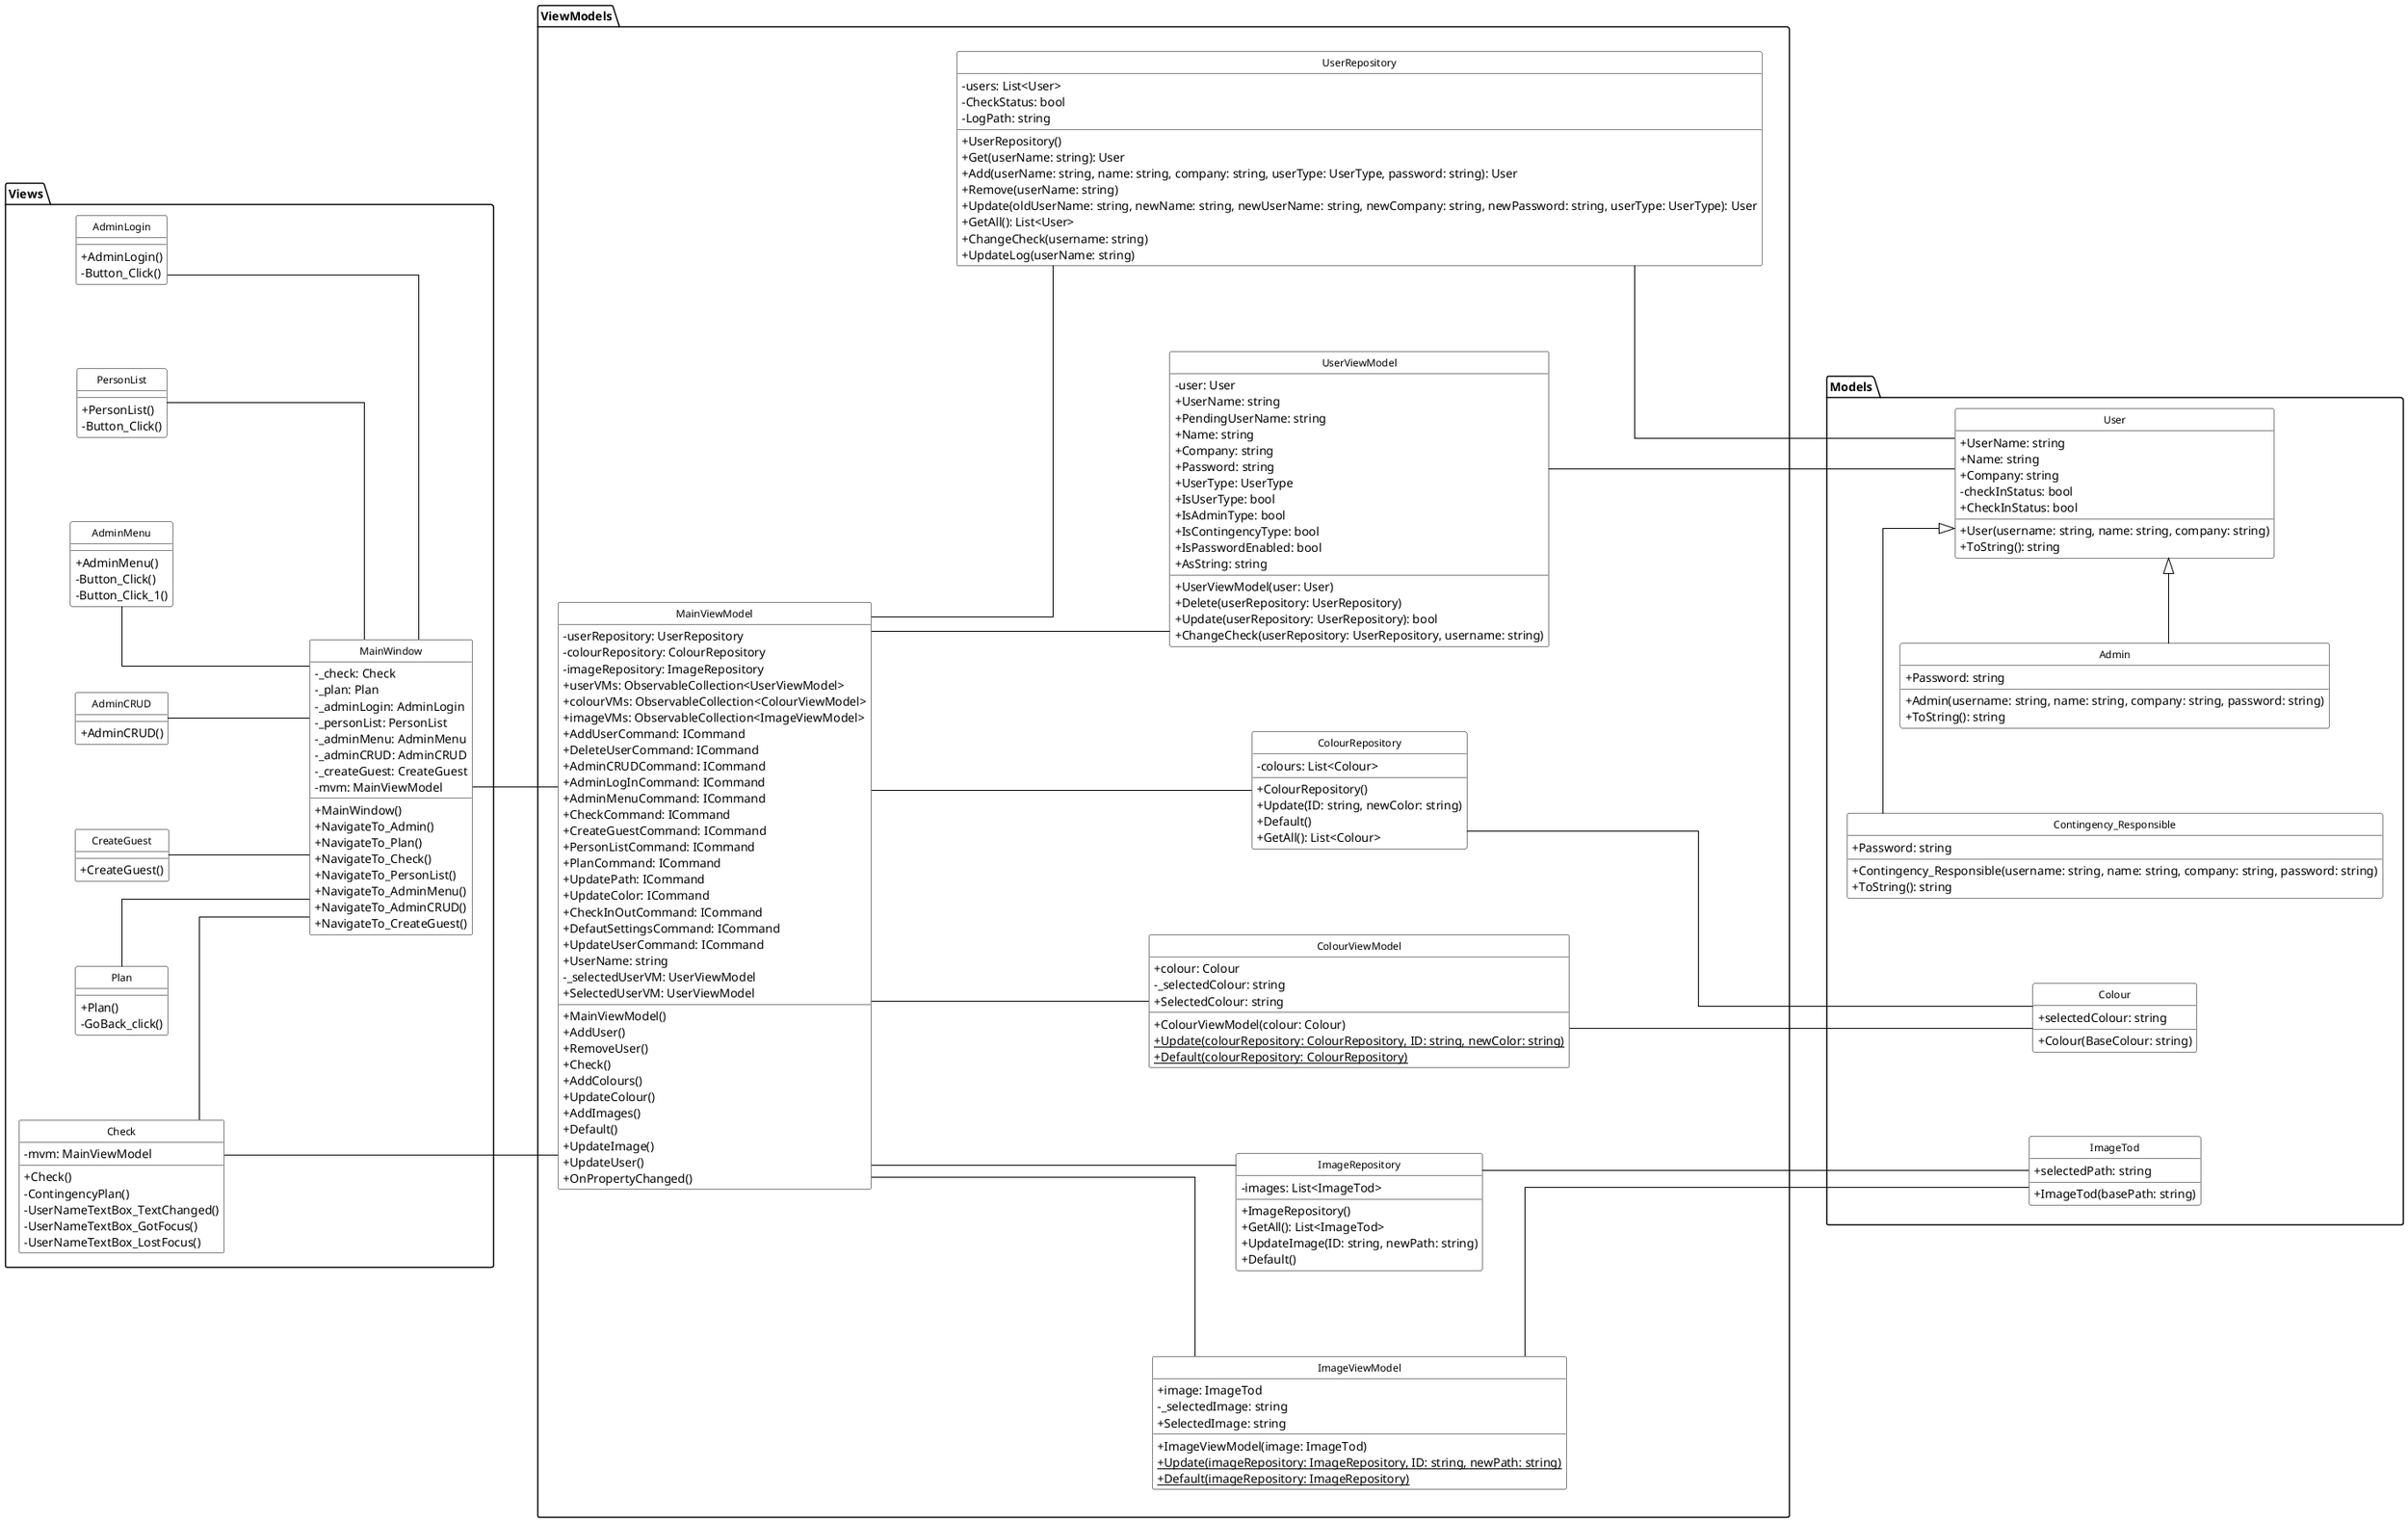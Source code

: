 @startuml
left to right direction
skinparam classAttributeIconSize 0
skinparam linetype ortho
skinparam groupInheritance 3
skinparam nodesep 100
skinparam ranksep 100

skinparam class {
    BackgroundColor White
    BorderColor Black
    ArrowColor Black
    FontName Arial
    FontSize 12
}
skinparam package {
    BackgroundColor White
    BorderColor Black
    FontName Arial
    FontSize 14
}

package "Views" {
    together {
    class Check {
        -mvm: MainViewModel
        +Check()
        -ContingencyPlan()
        -UserNameTextBox_TextChanged()
        -UserNameTextBox_GotFocus()
        -UserNameTextBox_LostFocus()
    }
    class Plan {
        +Plan()
        -GoBack_click()
    }
    class CreateGuest {
        +CreateGuest()
    }
    class AdminCRUD {
        +AdminCRUD()
    }
    class AdminMenu {
        +AdminMenu()
        -Button_Click()
        -Button_Click_1()
    }
    class PersonList {
        +PersonList()
        -Button_Click()
    }
    class AdminLogin {
        +AdminLogin()
        -Button_Click()
    }
    class MainWindow {
        -_check: Check
        -_plan: Plan
        -_adminLogin: AdminLogin
        -_personList: PersonList
        -_adminMenu: AdminMenu
        -_adminCRUD: AdminCRUD
        -_createGuest: CreateGuest
        -mvm: MainViewModel
        +MainWindow()
        +NavigateTo_Admin()
        +NavigateTo_Plan()
        +NavigateTo_Check()
        +NavigateTo_PersonList()
        +NavigateTo_AdminMenu()
        +NavigateTo_AdminCRUD()
        +NavigateTo_CreateGuest()
    }
    
    MainWindow -up- Check
    MainWindow -up- Plan
    MainWindow -up- CreateGuest
    MainWindow -up- AdminCRUD
    MainWindow -up- AdminMenu
    MainWindow -up- PersonList
    MainWindow -up- AdminLogin
    }
}

package "ViewModels" {
    together {
    class MainViewModel {
        -userRepository: UserRepository
        -colourRepository: ColourRepository
        -imageRepository: ImageRepository
        +userVMs: ObservableCollection<UserViewModel>
        +colourVMs: ObservableCollection<ColourViewModel>
        +imageVMs: ObservableCollection<ImageViewModel>
        +AddUserCommand: ICommand
        +DeleteUserCommand: ICommand
        +AdminCRUDCommand: ICommand
        +AdminLogInCommand: ICommand
        +AdminMenuCommand: ICommand
        +CheckCommand: ICommand
        +CreateGuestCommand: ICommand
        +PersonListCommand: ICommand
        +PlanCommand: ICommand
        +UpdatePath: ICommand
        +UpdateColor: ICommand
        +CheckInOutCommand: ICommand
        +DefautSettingsCommand: ICommand
        +UpdateUserCommand: ICommand
        +UserName: string
        -_selectedUserVM: UserViewModel
        +SelectedUserVM: UserViewModel
        +MainViewModel()
        +AddUser()
        +RemoveUser()
        +Check()
        +AddColours()
        +UpdateColour()
        +AddImages()
        +Default()
        +UpdateImage()
        +UpdateUser()
        +OnPropertyChanged()
    }
    
    together {
    class UserRepository {
        -users: List<User>
        -CheckStatus: bool
        -LogPath: string
        +UserRepository()
        +Get(userName: string): User
        +Add(userName: string, name: string, company: string, userType: UserType, password: string): User
        +Remove(userName: string)
        +Update(oldUserName: string, newName: string, newUserName: string, newCompany: string, newPassword: string, userType: UserType): User
        +GetAll(): List<User>
        +ChangeCheck(username: string)
        +UpdateLog(userName: string)
    }
    class ColourRepository {
        -colours: List<Colour>
        +ColourRepository()
        +Update(ID: string, newColor: string)
        +Default()
        +GetAll(): List<Colour>
    }
    class ImageRepository {
        -images: List<ImageTod>
        +ImageRepository()
        +GetAll(): List<ImageTod>
        +UpdateImage(ID: string, newPath: string)
        +Default()
    }
   
    class UserViewModel {
        -user: User
        +UserName: string
        +PendingUserName: string
        +Name: string
        +Company: string
        +Password: string
        +UserType: UserType
        +IsUserType: bool
        +IsAdminType: bool
        +IsContingencyType: bool
        +IsPasswordEnabled: bool
        +AsString: string
        +UserViewModel(user: User)
        +Delete(userRepository: UserRepository)
        +Update(userRepository: UserRepository): bool
        +ChangeCheck(userRepository: UserRepository, username: string)
    }
    class ColourViewModel {
        +colour: Colour
        -_selectedColour: string
        +SelectedColour: string
        +ColourViewModel(colour: Colour)
        {static} +Update(colourRepository: ColourRepository, ID: string, newColor: string)
        {static} +Default(colourRepository: ColourRepository)
    }
    class ImageViewModel {
        +image: ImageTod
        -_selectedImage: string
        +SelectedImage: string
        +ImageViewModel(image: ImageTod)
        {static} +Update(imageRepository: ImageRepository, ID: string, newPath: string)
        {static} +Default(imageRepository: ImageRepository)
    }
    }
    
    MainViewModel -- UserViewModel
    MainViewModel -- UserRepository
    MainViewModel -- ColourViewModel
    MainViewModel -- ColourRepository
    MainViewModel -- ImageViewModel
    MainViewModel -- ImageRepository
    }
}

package "Models" {
    together {
    Admin -[hidden]left- User
    Contingency_Responsible -[hidden]right- User
    Colour -[hidden]right- ImageTod

    class User {
        +UserName: string
        +Name: string
        +Company: string
        -checkInStatus: bool
        +CheckInStatus: bool
        +User(username: string, name: string, company: string)
        +ToString(): string
    }
    
    class Admin {
        +Password: string
        +Admin(username: string, name: string, company: string, password: string)
        +ToString(): string
    }
    
    class Contingency_Responsible {
        +Password: string
        +Contingency_Responsible(username: string, name: string, company: string, password: string)
        +ToString(): string
    }
    
    class Colour {
        +selectedColour: string
        +Colour(BaseColour: string)
    }
    
    class ImageTod {
        +selectedPath: string
        +ImageTod(basePath: string)
    }
    
    Admin --|> User
    Contingency_Responsible --|> User
    }
}

' Cross-package relationships
MainWindow -- MainViewModel
Check -- MainViewModel

' Model relationships
UserRepository -- User
UserViewModel -- User
ColourRepository -- Colour
ColourViewModel -- Colour
ImageRepository -- ImageTod
ImageViewModel -- ImageTod

hide circle
@enduml